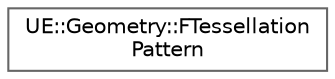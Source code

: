 digraph "Graphical Class Hierarchy"
{
 // INTERACTIVE_SVG=YES
 // LATEX_PDF_SIZE
  bgcolor="transparent";
  edge [fontname=Helvetica,fontsize=10,labelfontname=Helvetica,labelfontsize=10];
  node [fontname=Helvetica,fontsize=10,shape=box,height=0.2,width=0.4];
  rankdir="LR";
  Node0 [id="Node000000",label="UE::Geometry::FTessellation\lPattern",height=0.2,width=0.4,color="grey40", fillcolor="white", style="filled",URL="$dc/dea/classUE_1_1Geometry_1_1FTessellationPattern.html",tooltip="An abstract class for writing tessellation patterns."];
}

